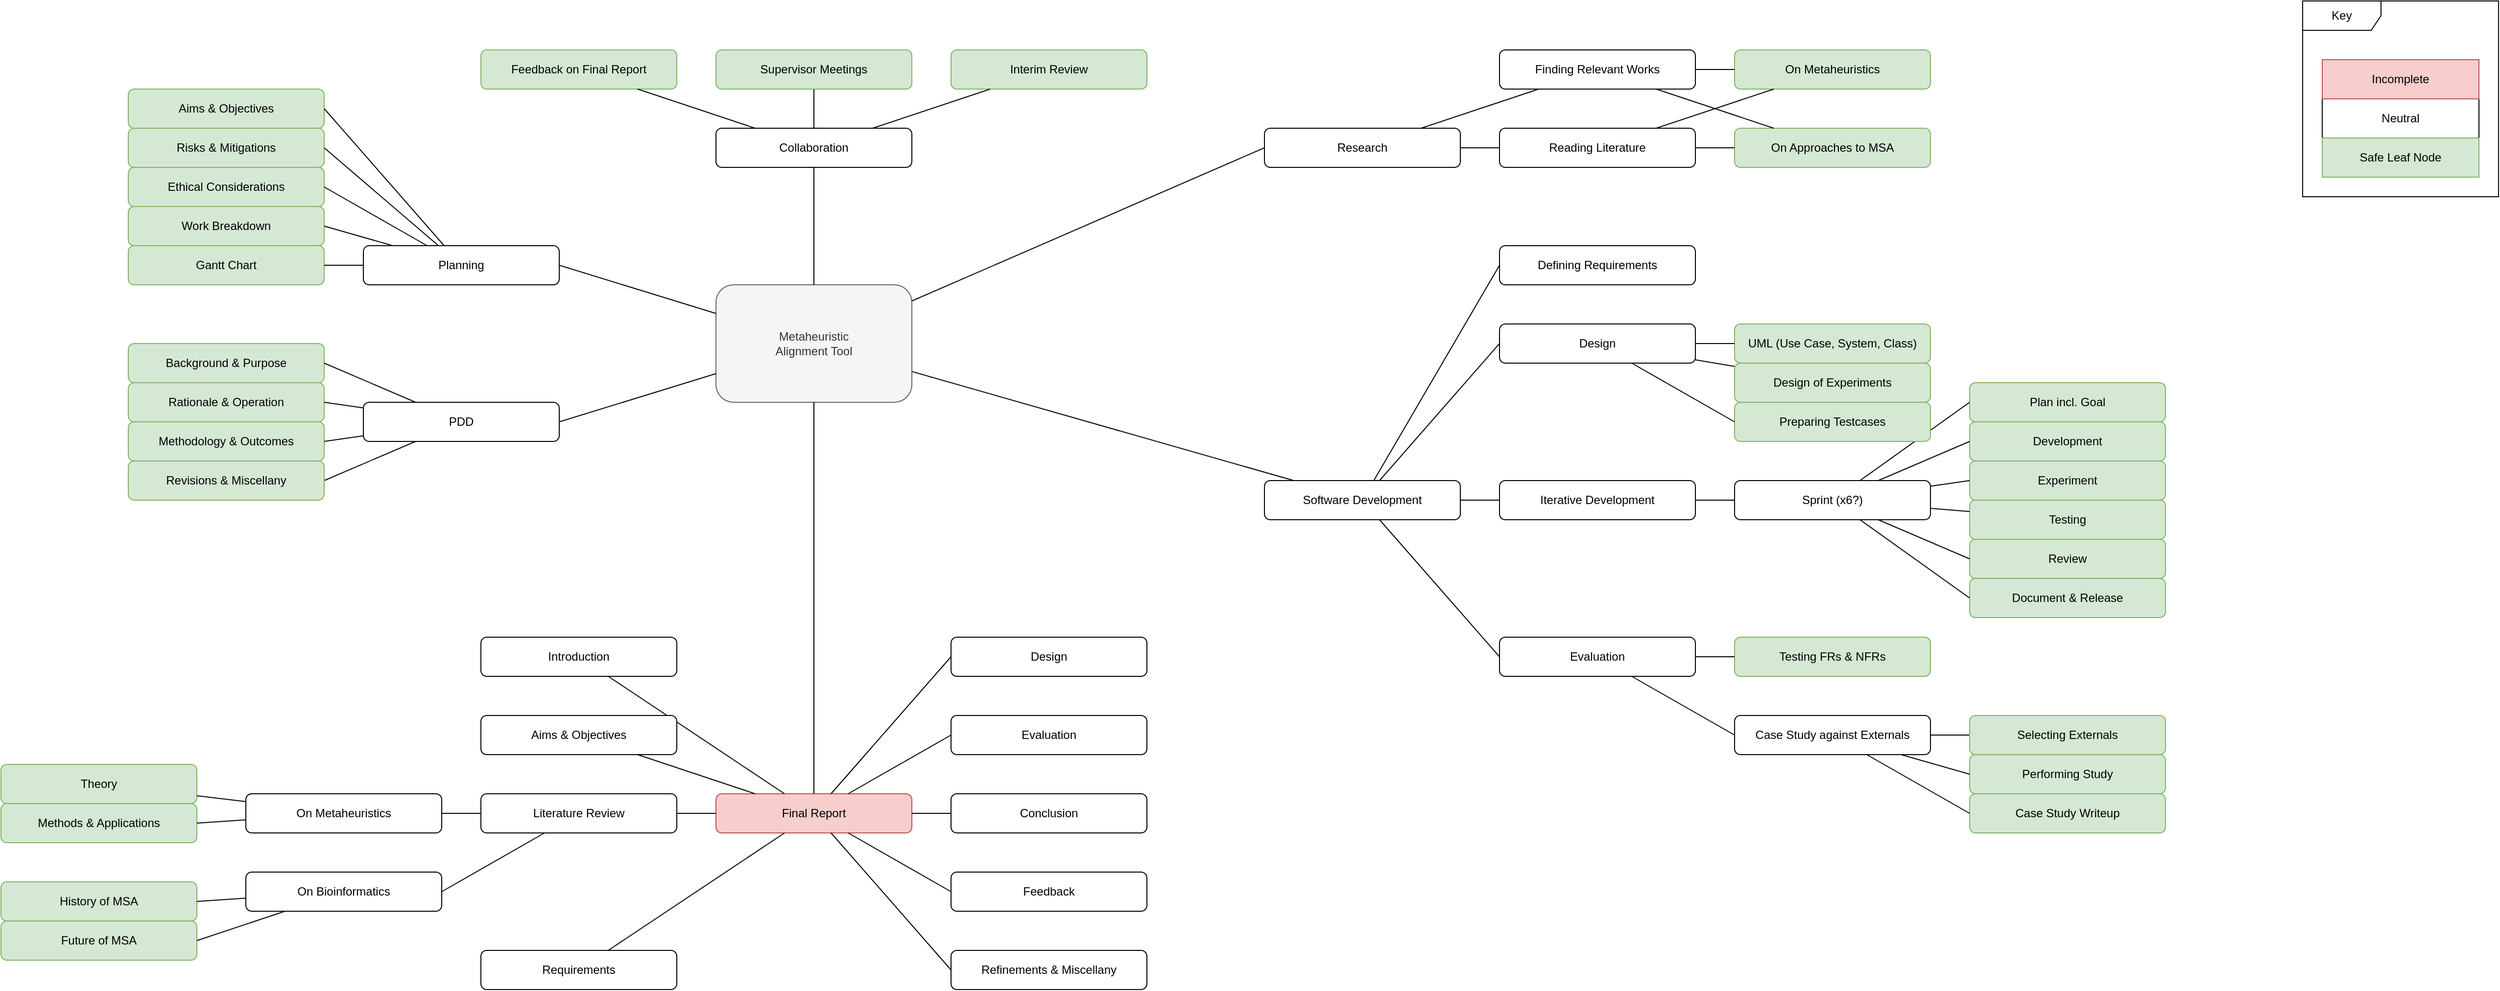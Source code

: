 <mxfile version="23.0.2" type="device">
  <diagram name="Page-1" id="MG5LI2uy3OAG8QXwMmSo">
    <mxGraphModel dx="2049" dy="2021" grid="1" gridSize="10" guides="1" tooltips="1" connect="1" arrows="1" fold="1" page="1" pageScale="1" pageWidth="1169" pageHeight="827" math="0" shadow="0">
      <root>
        <mxCell id="0" />
        <mxCell id="1" parent="0" />
        <mxCell id="G3nxdFLAYTbCHUNaFh7e-1" value="Software Development" style="rounded=1;whiteSpace=wrap;html=1;" parent="1" vertex="1">
          <mxGeometry x="1560" y="-280" width="200" height="40" as="geometry" />
        </mxCell>
        <mxCell id="G3nxdFLAYTbCHUNaFh7e-2" value="Metaheuristic&lt;br&gt;Alignment Tool" style="rounded=1;whiteSpace=wrap;html=1;fillColor=#f5f5f5;fontColor=#333333;strokeColor=#666666;" parent="1" vertex="1">
          <mxGeometry x="1000" y="-480" width="200" height="120" as="geometry" />
        </mxCell>
        <mxCell id="G3nxdFLAYTbCHUNaFh7e-3" value="" style="endArrow=none;html=1;rounded=0;" parent="1" source="G3nxdFLAYTbCHUNaFh7e-1" target="G3nxdFLAYTbCHUNaFh7e-2" edge="1">
          <mxGeometry width="50" height="50" relative="1" as="geometry">
            <mxPoint x="820" y="-180" as="sourcePoint" />
            <mxPoint x="870" y="-230" as="targetPoint" />
          </mxGeometry>
        </mxCell>
        <mxCell id="G3nxdFLAYTbCHUNaFh7e-4" value="Evaluation" style="rounded=1;whiteSpace=wrap;html=1;" parent="1" vertex="1">
          <mxGeometry x="1800" y="-120" width="200" height="40" as="geometry" />
        </mxCell>
        <mxCell id="G3nxdFLAYTbCHUNaFh7e-5" value="" style="endArrow=none;html=1;rounded=0;entryX=0;entryY=0.5;entryDx=0;entryDy=0;" parent="1" source="G3nxdFLAYTbCHUNaFh7e-1" target="G3nxdFLAYTbCHUNaFh7e-4" edge="1">
          <mxGeometry width="50" height="50" relative="1" as="geometry">
            <mxPoint x="1002" y="-330" as="sourcePoint" />
            <mxPoint x="1130" y="-281" as="targetPoint" />
          </mxGeometry>
        </mxCell>
        <mxCell id="G3nxdFLAYTbCHUNaFh7e-7" value="Case Study against Externals" style="rounded=1;whiteSpace=wrap;html=1;" parent="1" vertex="1">
          <mxGeometry x="2040" y="-40" width="200" height="40" as="geometry" />
        </mxCell>
        <mxCell id="G3nxdFLAYTbCHUNaFh7e-8" value="Testing FRs &amp;amp; NFRs" style="rounded=1;whiteSpace=wrap;html=1;fillColor=#d5e8d4;strokeColor=#82b366;" parent="1" vertex="1">
          <mxGeometry x="2040" y="-120" width="200" height="40" as="geometry" />
        </mxCell>
        <mxCell id="G3nxdFLAYTbCHUNaFh7e-9" value="" style="endArrow=none;html=1;rounded=0;exitX=0;exitY=0.5;exitDx=0;exitDy=0;" parent="1" source="G3nxdFLAYTbCHUNaFh7e-7" target="G3nxdFLAYTbCHUNaFh7e-4" edge="1">
          <mxGeometry width="50" height="50" relative="1" as="geometry">
            <mxPoint x="810" y="-280" as="sourcePoint" />
            <mxPoint x="860.0" y="-200" as="targetPoint" />
          </mxGeometry>
        </mxCell>
        <mxCell id="G3nxdFLAYTbCHUNaFh7e-12" value="Research" style="rounded=1;whiteSpace=wrap;html=1;" parent="1" vertex="1">
          <mxGeometry x="1560" y="-640" width="200" height="40" as="geometry" />
        </mxCell>
        <mxCell id="G3nxdFLAYTbCHUNaFh7e-13" value="Finding Relevant Works" style="rounded=1;whiteSpace=wrap;html=1;" parent="1" vertex="1">
          <mxGeometry x="1800" y="-720" width="200" height="40" as="geometry" />
        </mxCell>
        <mxCell id="G3nxdFLAYTbCHUNaFh7e-14" value="Reading Literature" style="rounded=1;whiteSpace=wrap;html=1;" parent="1" vertex="1">
          <mxGeometry x="1800" y="-640" width="200" height="40" as="geometry" />
        </mxCell>
        <mxCell id="G3nxdFLAYTbCHUNaFh7e-15" value="Literature Review" style="rounded=1;whiteSpace=wrap;html=1;" parent="1" vertex="1">
          <mxGeometry x="760" y="40" width="200" height="40" as="geometry" />
        </mxCell>
        <mxCell id="G3nxdFLAYTbCHUNaFh7e-16" value="" style="endArrow=none;html=1;rounded=0;entryX=0;entryY=0.5;entryDx=0;entryDy=0;" parent="1" source="G3nxdFLAYTbCHUNaFh7e-2" target="G3nxdFLAYTbCHUNaFh7e-12" edge="1">
          <mxGeometry width="50" height="50" relative="1" as="geometry">
            <mxPoint x="620" y="-330" as="sourcePoint" />
            <mxPoint x="670" y="-380" as="targetPoint" />
          </mxGeometry>
        </mxCell>
        <mxCell id="G3nxdFLAYTbCHUNaFh7e-17" value="" style="endArrow=none;html=1;rounded=0;" parent="1" source="G3nxdFLAYTbCHUNaFh7e-13" target="G3nxdFLAYTbCHUNaFh7e-12" edge="1">
          <mxGeometry width="50" height="50" relative="1" as="geometry">
            <mxPoint x="1540" y="350" as="sourcePoint" />
            <mxPoint x="1590" y="300" as="targetPoint" />
          </mxGeometry>
        </mxCell>
        <mxCell id="G3nxdFLAYTbCHUNaFh7e-18" value="" style="endArrow=none;html=1;rounded=0;" parent="1" source="G3nxdFLAYTbCHUNaFh7e-14" target="G3nxdFLAYTbCHUNaFh7e-12" edge="1">
          <mxGeometry width="50" height="50" relative="1" as="geometry">
            <mxPoint x="1143" y="30" as="sourcePoint" />
            <mxPoint x="1277" y="110" as="targetPoint" />
          </mxGeometry>
        </mxCell>
        <mxCell id="G3nxdFLAYTbCHUNaFh7e-19" value="" style="endArrow=none;html=1;rounded=0;" parent="1" source="G3nxdFLAYTbCHUNaFh7e-15" target="G3nxdFLAYTbCHUNaFh7e-67" edge="1">
          <mxGeometry width="50" height="50" relative="1" as="geometry">
            <mxPoint x="1963" y="280" as="sourcePoint" />
            <mxPoint x="2097" y="360" as="targetPoint" />
          </mxGeometry>
        </mxCell>
        <mxCell id="G3nxdFLAYTbCHUNaFh7e-20" value="" style="endArrow=none;html=1;rounded=0;" parent="1" source="G3nxdFLAYTbCHUNaFh7e-7" target="G3nxdFLAYTbCHUNaFh7e-21" edge="1">
          <mxGeometry width="50" height="50" relative="1" as="geometry">
            <mxPoint x="1380" y="-500" as="sourcePoint" />
            <mxPoint x="1040" y="-160" as="targetPoint" />
          </mxGeometry>
        </mxCell>
        <mxCell id="G3nxdFLAYTbCHUNaFh7e-21" value="Selecting Externals" style="rounded=1;whiteSpace=wrap;html=1;fillColor=#d5e8d4;strokeColor=#82b366;" parent="1" vertex="1">
          <mxGeometry x="2280" y="-40" width="200" height="40" as="geometry" />
        </mxCell>
        <mxCell id="G3nxdFLAYTbCHUNaFh7e-24" value="" style="endArrow=none;html=1;rounded=0;" parent="1" source="G3nxdFLAYTbCHUNaFh7e-8" target="G3nxdFLAYTbCHUNaFh7e-4" edge="1">
          <mxGeometry width="50" height="50" relative="1" as="geometry">
            <mxPoint x="760" y="-250" as="sourcePoint" />
            <mxPoint x="720.0" y="-236.667" as="targetPoint" />
          </mxGeometry>
        </mxCell>
        <mxCell id="G3nxdFLAYTbCHUNaFh7e-32" value="Sprint (x6?)" style="rounded=1;whiteSpace=wrap;html=1;" parent="1" vertex="1">
          <mxGeometry x="2040" y="-280" width="200" height="40" as="geometry" />
        </mxCell>
        <mxCell id="G3nxdFLAYTbCHUNaFh7e-41" value="Plan incl. Goal" style="rounded=1;whiteSpace=wrap;html=1;fillColor=#d5e8d4;strokeColor=#82b366;" parent="1" vertex="1">
          <mxGeometry x="2280" y="-380" width="200" height="40" as="geometry" />
        </mxCell>
        <mxCell id="G3nxdFLAYTbCHUNaFh7e-42" value="Development" style="rounded=1;whiteSpace=wrap;html=1;fillColor=#d5e8d4;strokeColor=#82b366;" parent="1" vertex="1">
          <mxGeometry x="2280" y="-340" width="200" height="40" as="geometry" />
        </mxCell>
        <mxCell id="G3nxdFLAYTbCHUNaFh7e-43" value="Testing" style="rounded=1;whiteSpace=wrap;html=1;fillColor=#d5e8d4;strokeColor=#82b366;" parent="1" vertex="1">
          <mxGeometry x="2280" y="-260" width="200" height="40" as="geometry" />
        </mxCell>
        <mxCell id="G3nxdFLAYTbCHUNaFh7e-44" value="Review" style="rounded=1;whiteSpace=wrap;html=1;fillColor=#d5e8d4;strokeColor=#82b366;" parent="1" vertex="1">
          <mxGeometry x="2280" y="-220" width="200" height="40" as="geometry" />
        </mxCell>
        <mxCell id="G3nxdFLAYTbCHUNaFh7e-45" value="Document &amp;amp; Release" style="rounded=1;whiteSpace=wrap;html=1;fillColor=#d5e8d4;strokeColor=#82b366;" parent="1" vertex="1">
          <mxGeometry x="2280" y="-180" width="200" height="40" as="geometry" />
        </mxCell>
        <mxCell id="G3nxdFLAYTbCHUNaFh7e-46" value="" style="endArrow=none;html=1;rounded=0;entryX=0;entryY=0.5;entryDx=0;entryDy=0;" parent="1" source="G3nxdFLAYTbCHUNaFh7e-32" target="G3nxdFLAYTbCHUNaFh7e-45" edge="1">
          <mxGeometry width="50" height="50" relative="1" as="geometry">
            <mxPoint x="2105" y="-270" as="sourcePoint" />
            <mxPoint x="2320" y="-360" as="targetPoint" />
          </mxGeometry>
        </mxCell>
        <mxCell id="G3nxdFLAYTbCHUNaFh7e-47" value="" style="endArrow=none;html=1;rounded=0;entryX=0;entryY=0.5;entryDx=0;entryDy=0;" parent="1" source="G3nxdFLAYTbCHUNaFh7e-32" target="G3nxdFLAYTbCHUNaFh7e-41" edge="1">
          <mxGeometry width="50" height="50" relative="1" as="geometry">
            <mxPoint x="2163" y="-270" as="sourcePoint" />
            <mxPoint x="2240" y="-380" as="targetPoint" />
          </mxGeometry>
        </mxCell>
        <mxCell id="G3nxdFLAYTbCHUNaFh7e-48" value="" style="endArrow=none;html=1;rounded=0;entryX=0;entryY=0.5;entryDx=0;entryDy=0;" parent="1" source="G3nxdFLAYTbCHUNaFh7e-32" target="G3nxdFLAYTbCHUNaFh7e-42" edge="1">
          <mxGeometry width="50" height="50" relative="1" as="geometry">
            <mxPoint x="2197" y="-270" as="sourcePoint" />
            <mxPoint x="2330" y="-310" as="targetPoint" />
          </mxGeometry>
        </mxCell>
        <mxCell id="G3nxdFLAYTbCHUNaFh7e-49" value="" style="endArrow=none;html=1;rounded=0;" parent="1" source="G3nxdFLAYTbCHUNaFh7e-32" target="G3nxdFLAYTbCHUNaFh7e-43" edge="1">
          <mxGeometry width="50" height="50" relative="1" as="geometry">
            <mxPoint x="2200" y="-280" as="sourcePoint" />
            <mxPoint x="2240" y="-280" as="targetPoint" />
          </mxGeometry>
        </mxCell>
        <mxCell id="G3nxdFLAYTbCHUNaFh7e-50" value="" style="endArrow=none;html=1;rounded=0;entryX=0;entryY=0.5;entryDx=0;entryDy=0;" parent="1" source="G3nxdFLAYTbCHUNaFh7e-32" target="G3nxdFLAYTbCHUNaFh7e-44" edge="1">
          <mxGeometry width="50" height="50" relative="1" as="geometry">
            <mxPoint x="2197" y="-230" as="sourcePoint" />
            <mxPoint x="2330" y="-190" as="targetPoint" />
          </mxGeometry>
        </mxCell>
        <mxCell id="G3nxdFLAYTbCHUNaFh7e-51" value="Design" style="rounded=1;whiteSpace=wrap;html=1;" parent="1" vertex="1">
          <mxGeometry x="1800" y="-440" width="200" height="40" as="geometry" />
        </mxCell>
        <mxCell id="G3nxdFLAYTbCHUNaFh7e-52" value="Defining Requirements" style="rounded=1;whiteSpace=wrap;html=1;" parent="1" vertex="1">
          <mxGeometry x="1800" y="-520" width="200" height="40" as="geometry" />
        </mxCell>
        <mxCell id="G3nxdFLAYTbCHUNaFh7e-53" value="" style="endArrow=none;html=1;rounded=0;exitX=0;exitY=0.5;exitDx=0;exitDy=0;" parent="1" source="G3nxdFLAYTbCHUNaFh7e-52" target="G3nxdFLAYTbCHUNaFh7e-1" edge="1">
          <mxGeometry width="50" height="50" relative="1" as="geometry">
            <mxPoint x="1880" y="-240" as="sourcePoint" />
            <mxPoint x="1930" y="-290" as="targetPoint" />
          </mxGeometry>
        </mxCell>
        <mxCell id="G3nxdFLAYTbCHUNaFh7e-54" value="" style="endArrow=none;html=1;rounded=0;exitX=0;exitY=0.5;exitDx=0;exitDy=0;" parent="1" source="G3nxdFLAYTbCHUNaFh7e-51" target="G3nxdFLAYTbCHUNaFh7e-1" edge="1">
          <mxGeometry width="50" height="50" relative="1" as="geometry">
            <mxPoint x="1600" y="-330" as="sourcePoint" />
            <mxPoint x="1620" y="-370" as="targetPoint" />
          </mxGeometry>
        </mxCell>
        <mxCell id="G3nxdFLAYTbCHUNaFh7e-55" value="Iterative Development" style="rounded=1;whiteSpace=wrap;html=1;" parent="1" vertex="1">
          <mxGeometry x="1800" y="-280" width="200" height="40" as="geometry" />
        </mxCell>
        <mxCell id="G3nxdFLAYTbCHUNaFh7e-56" value="" style="endArrow=none;html=1;rounded=0;exitX=0;exitY=0.5;exitDx=0;exitDy=0;" parent="1" source="G3nxdFLAYTbCHUNaFh7e-55" target="G3nxdFLAYTbCHUNaFh7e-1" edge="1">
          <mxGeometry width="50" height="50" relative="1" as="geometry">
            <mxPoint x="1665" y="-250" as="sourcePoint" />
            <mxPoint x="1635" y="-370" as="targetPoint" />
          </mxGeometry>
        </mxCell>
        <mxCell id="G3nxdFLAYTbCHUNaFh7e-57" value="" style="endArrow=none;html=1;rounded=0;" parent="1" source="G3nxdFLAYTbCHUNaFh7e-55" target="G3nxdFLAYTbCHUNaFh7e-32" edge="1">
          <mxGeometry width="50" height="50" relative="1" as="geometry">
            <mxPoint x="2506" y="-250" as="sourcePoint" />
            <mxPoint x="2040" y="-360.0" as="targetPoint" />
          </mxGeometry>
        </mxCell>
        <mxCell id="G3nxdFLAYTbCHUNaFh7e-65" value="Collaboration" style="rounded=1;whiteSpace=wrap;html=1;" parent="1" vertex="1">
          <mxGeometry x="1000" y="-640" width="200" height="40" as="geometry" />
        </mxCell>
        <mxCell id="G3nxdFLAYTbCHUNaFh7e-66" value="" style="endArrow=none;html=1;rounded=0;" parent="1" source="G3nxdFLAYTbCHUNaFh7e-65" target="G3nxdFLAYTbCHUNaFh7e-2" edge="1">
          <mxGeometry width="50" height="50" relative="1" as="geometry">
            <mxPoint x="726" y="-530" as="sourcePoint" />
            <mxPoint x="920" y="-445" as="targetPoint" />
          </mxGeometry>
        </mxCell>
        <mxCell id="G3nxdFLAYTbCHUNaFh7e-67" value="Final Report" style="rounded=1;whiteSpace=wrap;html=1;fillColor=#f8cecc;strokeColor=#b85450;" parent="1" vertex="1">
          <mxGeometry x="1000" y="40" width="200" height="40" as="geometry" />
        </mxCell>
        <mxCell id="G3nxdFLAYTbCHUNaFh7e-68" value="On Approaches to MSA" style="rounded=1;whiteSpace=wrap;html=1;fillColor=#d5e8d4;strokeColor=#82b366;" parent="1" vertex="1">
          <mxGeometry x="2040" y="-640" width="200" height="40" as="geometry" />
        </mxCell>
        <mxCell id="G3nxdFLAYTbCHUNaFh7e-69" value="On Metaheuristics" style="rounded=1;whiteSpace=wrap;html=1;fillColor=#d5e8d4;strokeColor=#82b366;" parent="1" vertex="1">
          <mxGeometry x="2040" y="-720" width="200" height="40" as="geometry" />
        </mxCell>
        <mxCell id="G3nxdFLAYTbCHUNaFh7e-70" value="" style="endArrow=none;html=1;rounded=0;" parent="1" source="G3nxdFLAYTbCHUNaFh7e-69" target="G3nxdFLAYTbCHUNaFh7e-13" edge="1">
          <mxGeometry width="50" height="50" relative="1" as="geometry">
            <mxPoint x="1110" y="-430" as="sourcePoint" />
            <mxPoint x="1110" y="-270" as="targetPoint" />
          </mxGeometry>
        </mxCell>
        <mxCell id="G3nxdFLAYTbCHUNaFh7e-71" value="" style="endArrow=none;html=1;rounded=0;" parent="1" source="G3nxdFLAYTbCHUNaFh7e-68" target="G3nxdFLAYTbCHUNaFh7e-13" edge="1">
          <mxGeometry width="50" height="50" relative="1" as="geometry">
            <mxPoint x="875" y="-550" as="sourcePoint" />
            <mxPoint x="905" y="-430" as="targetPoint" />
          </mxGeometry>
        </mxCell>
        <mxCell id="G3nxdFLAYTbCHUNaFh7e-72" value="" style="endArrow=none;html=1;rounded=0;" parent="1" source="G3nxdFLAYTbCHUNaFh7e-65" target="G3nxdFLAYTbCHUNaFh7e-73" edge="1">
          <mxGeometry width="50" height="50" relative="1" as="geometry">
            <mxPoint x="1210" y="-545" as="sourcePoint" />
            <mxPoint x="820" y="-490" as="targetPoint" />
          </mxGeometry>
        </mxCell>
        <mxCell id="G3nxdFLAYTbCHUNaFh7e-73" value="Supervisor Meetings" style="rounded=1;whiteSpace=wrap;html=1;fillColor=#d5e8d4;strokeColor=#82b366;" parent="1" vertex="1">
          <mxGeometry x="1000" y="-720" width="200" height="40" as="geometry" />
        </mxCell>
        <mxCell id="G3nxdFLAYTbCHUNaFh7e-74" value="Feedback on Final Report" style="rounded=1;whiteSpace=wrap;html=1;fillColor=#d5e8d4;strokeColor=#82b366;" parent="1" vertex="1">
          <mxGeometry x="760" y="-720" width="200" height="40" as="geometry" />
        </mxCell>
        <mxCell id="G3nxdFLAYTbCHUNaFh7e-75" value="" style="endArrow=none;html=1;rounded=0;" parent="1" source="G3nxdFLAYTbCHUNaFh7e-65" target="G3nxdFLAYTbCHUNaFh7e-74" edge="1">
          <mxGeometry width="50" height="50" relative="1" as="geometry">
            <mxPoint x="1040" y="-560" as="sourcePoint" />
            <mxPoint x="982" y="-630" as="targetPoint" />
          </mxGeometry>
        </mxCell>
        <mxCell id="G3nxdFLAYTbCHUNaFh7e-79" value="Experiment" style="rounded=1;whiteSpace=wrap;html=1;fillColor=#d5e8d4;strokeColor=#82b366;" parent="1" vertex="1">
          <mxGeometry x="2280" y="-300" width="200" height="40" as="geometry" />
        </mxCell>
        <mxCell id="G3nxdFLAYTbCHUNaFh7e-80" value="" style="endArrow=none;html=1;rounded=0;entryX=0;entryY=0.5;entryDx=0;entryDy=0;" parent="1" source="G3nxdFLAYTbCHUNaFh7e-32" target="G3nxdFLAYTbCHUNaFh7e-79" edge="1">
          <mxGeometry width="50" height="50" relative="1" as="geometry">
            <mxPoint x="2170" y="-270" as="sourcePoint" />
            <mxPoint x="2250" y="-310" as="targetPoint" />
          </mxGeometry>
        </mxCell>
        <mxCell id="G3nxdFLAYTbCHUNaFh7e-81" value="Interim Review" style="rounded=1;whiteSpace=wrap;html=1;fillColor=#d5e8d4;strokeColor=#82b366;" parent="1" vertex="1">
          <mxGeometry x="1240" y="-720" width="200" height="40" as="geometry" />
        </mxCell>
        <mxCell id="G3nxdFLAYTbCHUNaFh7e-82" value="" style="endArrow=none;html=1;rounded=0;" parent="1" source="G3nxdFLAYTbCHUNaFh7e-65" target="G3nxdFLAYTbCHUNaFh7e-81" edge="1">
          <mxGeometry width="50" height="50" relative="1" as="geometry">
            <mxPoint x="1010" y="-550" as="sourcePoint" />
            <mxPoint x="970" y="-550" as="targetPoint" />
          </mxGeometry>
        </mxCell>
        <mxCell id="G3nxdFLAYTbCHUNaFh7e-85" value="" style="endArrow=none;html=1;rounded=0;" parent="1" source="G3nxdFLAYTbCHUNaFh7e-67" target="G3nxdFLAYTbCHUNaFh7e-87" edge="1">
          <mxGeometry width="50" height="50" relative="1" as="geometry">
            <mxPoint x="2660" y="20" as="sourcePoint" />
            <mxPoint x="2520" y="210" as="targetPoint" />
          </mxGeometry>
        </mxCell>
        <mxCell id="G3nxdFLAYTbCHUNaFh7e-87" value="Introduction" style="rounded=1;whiteSpace=wrap;html=1;" parent="1" vertex="1">
          <mxGeometry x="760" y="-120" width="200" height="40" as="geometry" />
        </mxCell>
        <mxCell id="G3nxdFLAYTbCHUNaFh7e-88" value="PDD" style="rounded=1;whiteSpace=wrap;html=1;" parent="1" vertex="1">
          <mxGeometry x="640" y="-360" width="200" height="40" as="geometry" />
        </mxCell>
        <mxCell id="G3nxdFLAYTbCHUNaFh7e-92" value="" style="endArrow=none;html=1;rounded=0;exitX=1;exitY=0.5;exitDx=0;exitDy=0;" parent="1" source="6WMuvclhTFSew641T1Q7-1" target="G3nxdFLAYTbCHUNaFh7e-15" edge="1">
          <mxGeometry width="50" height="50" relative="1" as="geometry">
            <mxPoint x="690" y="-46" as="sourcePoint" />
            <mxPoint x="390" y="244" as="targetPoint" />
          </mxGeometry>
        </mxCell>
        <mxCell id="G3nxdFLAYTbCHUNaFh7e-93" value="" style="endArrow=none;html=1;rounded=0;exitX=1;exitY=0.5;exitDx=0;exitDy=0;" parent="1" source="6WMuvclhTFSew641T1Q7-2" target="G3nxdFLAYTbCHUNaFh7e-15" edge="1">
          <mxGeometry width="50" height="50" relative="1" as="geometry">
            <mxPoint x="830" y="194" as="sourcePoint" />
            <mxPoint x="634" y="284" as="targetPoint" />
          </mxGeometry>
        </mxCell>
        <mxCell id="G3nxdFLAYTbCHUNaFh7e-95" value="Key" style="shape=umlFrame;whiteSpace=wrap;html=1;pointerEvents=0;width=80;height=30;" parent="1" vertex="1">
          <mxGeometry x="2620" y="-770" width="200" height="200" as="geometry" />
        </mxCell>
        <mxCell id="G3nxdFLAYTbCHUNaFh7e-97" value="Neutral" style="rounded=0;whiteSpace=wrap;html=1;" parent="1" vertex="1">
          <mxGeometry x="2640" y="-670" width="160" height="40" as="geometry" />
        </mxCell>
        <mxCell id="G3nxdFLAYTbCHUNaFh7e-96" value="Incomplete" style="rounded=0;whiteSpace=wrap;html=1;fillColor=#f8cecc;strokeColor=#b85450;" parent="1" vertex="1">
          <mxGeometry x="2640" y="-710" width="160" height="40" as="geometry" />
        </mxCell>
        <mxCell id="G3nxdFLAYTbCHUNaFh7e-98" value="Safe Leaf Node" style="rounded=0;whiteSpace=wrap;html=1;fillColor=#d5e8d4;strokeColor=#82b366;" parent="1" vertex="1">
          <mxGeometry x="2640" y="-630" width="160" height="40" as="geometry" />
        </mxCell>
        <mxCell id="6WMuvclhTFSew641T1Q7-1" value="On Metaheuristics" style="rounded=1;whiteSpace=wrap;html=1;" parent="1" vertex="1">
          <mxGeometry x="520" y="40" width="200" height="40" as="geometry" />
        </mxCell>
        <mxCell id="6WMuvclhTFSew641T1Q7-2" value="On Bioinformatics" style="rounded=1;whiteSpace=wrap;html=1;" parent="1" vertex="1">
          <mxGeometry x="520" y="120" width="200" height="40" as="geometry" />
        </mxCell>
        <mxCell id="6WMuvclhTFSew641T1Q7-3" value="Theory" style="rounded=1;whiteSpace=wrap;html=1;fillColor=#d5e8d4;strokeColor=#82b366;" parent="1" vertex="1">
          <mxGeometry x="270" y="10" width="200" height="40" as="geometry" />
        </mxCell>
        <mxCell id="6WMuvclhTFSew641T1Q7-4" value="Methods &amp;amp; Applications" style="rounded=1;whiteSpace=wrap;html=1;fillColor=#d5e8d4;strokeColor=#82b366;" parent="1" vertex="1">
          <mxGeometry x="270" y="50" width="200" height="40" as="geometry" />
        </mxCell>
        <mxCell id="6WMuvclhTFSew641T1Q7-5" value="" style="endArrow=none;html=1;rounded=0;" parent="1" source="6WMuvclhTFSew641T1Q7-3" target="6WMuvclhTFSew641T1Q7-1" edge="1">
          <mxGeometry width="50" height="50" relative="1" as="geometry">
            <mxPoint x="380" y="110" as="sourcePoint" />
            <mxPoint x="380" y="230" as="targetPoint" />
          </mxGeometry>
        </mxCell>
        <mxCell id="6WMuvclhTFSew641T1Q7-6" value="" style="endArrow=none;html=1;rounded=0;exitX=1;exitY=0.5;exitDx=0;exitDy=0;" parent="1" source="6WMuvclhTFSew641T1Q7-4" target="6WMuvclhTFSew641T1Q7-1" edge="1">
          <mxGeometry width="50" height="50" relative="1" as="geometry">
            <mxPoint x="308" y="-90" as="sourcePoint" />
            <mxPoint x="372" y="70" as="targetPoint" />
          </mxGeometry>
        </mxCell>
        <mxCell id="6WMuvclhTFSew641T1Q7-8" value="History of MSA" style="rounded=1;whiteSpace=wrap;html=1;fillColor=#d5e8d4;strokeColor=#82b366;" parent="1" vertex="1">
          <mxGeometry x="270" y="130" width="200" height="40" as="geometry" />
        </mxCell>
        <mxCell id="6WMuvclhTFSew641T1Q7-9" value="Future of MSA" style="rounded=1;whiteSpace=wrap;html=1;fillColor=#d5e8d4;strokeColor=#82b366;" parent="1" vertex="1">
          <mxGeometry x="270" y="170" width="200" height="40" as="geometry" />
        </mxCell>
        <mxCell id="6WMuvclhTFSew641T1Q7-11" value="" style="endArrow=none;html=1;rounded=0;exitX=1;exitY=0.5;exitDx=0;exitDy=0;" parent="1" source="6WMuvclhTFSew641T1Q7-8" target="6WMuvclhTFSew641T1Q7-2" edge="1">
          <mxGeometry width="50" height="50" relative="1" as="geometry">
            <mxPoint x="883" y="37" as="sourcePoint" />
            <mxPoint x="777" y="117" as="targetPoint" />
          </mxGeometry>
        </mxCell>
        <mxCell id="6WMuvclhTFSew641T1Q7-12" value="" style="endArrow=none;html=1;rounded=0;exitX=1;exitY=0.5;exitDx=0;exitDy=0;" parent="1" source="6WMuvclhTFSew641T1Q7-9" target="6WMuvclhTFSew641T1Q7-2" edge="1">
          <mxGeometry width="50" height="50" relative="1" as="geometry">
            <mxPoint x="970" y="110" as="sourcePoint" />
            <mxPoint x="850" y="125" as="targetPoint" />
          </mxGeometry>
        </mxCell>
        <mxCell id="6WMuvclhTFSew641T1Q7-13" value="" style="endArrow=none;html=1;rounded=0;" parent="1" source="G3nxdFLAYTbCHUNaFh7e-14" target="G3nxdFLAYTbCHUNaFh7e-69" edge="1">
          <mxGeometry width="50" height="50" relative="1" as="geometry">
            <mxPoint x="902" y="-710" as="sourcePoint" />
            <mxPoint x="758" y="-650" as="targetPoint" />
          </mxGeometry>
        </mxCell>
        <mxCell id="6WMuvclhTFSew641T1Q7-14" value="" style="endArrow=none;html=1;rounded=0;" parent="1" source="G3nxdFLAYTbCHUNaFh7e-14" target="G3nxdFLAYTbCHUNaFh7e-68" edge="1">
          <mxGeometry width="50" height="50" relative="1" as="geometry">
            <mxPoint x="1130" y="-670" as="sourcePoint" />
            <mxPoint x="1010" y="-710" as="targetPoint" />
          </mxGeometry>
        </mxCell>
        <mxCell id="6WMuvclhTFSew641T1Q7-15" value="Aims &amp;amp; Objectives" style="rounded=1;whiteSpace=wrap;html=1;fillColor=#d5e8d4;strokeColor=#82b366;" parent="1" vertex="1">
          <mxGeometry x="400" y="-680" width="200" height="40" as="geometry" />
        </mxCell>
        <mxCell id="6WMuvclhTFSew641T1Q7-16" value="" style="endArrow=none;html=1;rounded=0;exitX=1;exitY=0.5;exitDx=0;exitDy=0;" parent="1" source="6WMuvclhTFSew641T1Q7-15" target="6WMuvclhTFSew641T1Q7-23" edge="1">
          <mxGeometry width="50" height="50" relative="1" as="geometry">
            <mxPoint x="1090" y="115" as="sourcePoint" />
            <mxPoint x="1310" y="126" as="targetPoint" />
          </mxGeometry>
        </mxCell>
        <mxCell id="6WMuvclhTFSew641T1Q7-17" value="Gantt Chart" style="rounded=1;whiteSpace=wrap;html=1;fillColor=#d5e8d4;strokeColor=#82b366;" parent="1" vertex="1">
          <mxGeometry x="400" y="-520" width="200" height="40" as="geometry" />
        </mxCell>
        <mxCell id="6WMuvclhTFSew641T1Q7-18" value="" style="endArrow=none;html=1;rounded=0;exitX=1;exitY=0.5;exitDx=0;exitDy=0;" parent="1" source="6WMuvclhTFSew641T1Q7-17" target="6WMuvclhTFSew641T1Q7-23" edge="1">
          <mxGeometry width="50" height="50" relative="1" as="geometry">
            <mxPoint x="930" y="-350" as="sourcePoint" />
            <mxPoint x="1050" y="-310" as="targetPoint" />
          </mxGeometry>
        </mxCell>
        <mxCell id="6WMuvclhTFSew641T1Q7-22" value="" style="endArrow=none;html=1;rounded=0;" parent="1" source="G3nxdFLAYTbCHUNaFh7e-67" target="G3nxdFLAYTbCHUNaFh7e-2" edge="1">
          <mxGeometry width="50" height="50" relative="1" as="geometry">
            <mxPoint x="710" y="-330" as="sourcePoint" />
            <mxPoint x="681.667" y="-500.0" as="targetPoint" />
          </mxGeometry>
        </mxCell>
        <mxCell id="6WMuvclhTFSew641T1Q7-23" value="Planning" style="rounded=1;whiteSpace=wrap;html=1;" parent="1" vertex="1">
          <mxGeometry x="640" y="-520" width="200" height="40" as="geometry" />
        </mxCell>
        <mxCell id="6WMuvclhTFSew641T1Q7-24" value="" style="endArrow=none;html=1;rounded=0;exitX=1;exitY=0.5;exitDx=0;exitDy=0;" parent="1" source="6WMuvclhTFSew641T1Q7-23" target="G3nxdFLAYTbCHUNaFh7e-2" edge="1">
          <mxGeometry width="50" height="50" relative="1" as="geometry">
            <mxPoint x="750" y="-330" as="sourcePoint" />
            <mxPoint x="720" y="-520.0" as="targetPoint" />
          </mxGeometry>
        </mxCell>
        <mxCell id="6WMuvclhTFSew641T1Q7-25" value="Evaluation" style="rounded=1;whiteSpace=wrap;html=1;" parent="1" vertex="1">
          <mxGeometry x="1240" y="-40" width="200" height="40" as="geometry" />
        </mxCell>
        <mxCell id="6WMuvclhTFSew641T1Q7-27" value="Performing Study" style="rounded=1;whiteSpace=wrap;html=1;fillColor=#d5e8d4;strokeColor=#82b366;" parent="1" vertex="1">
          <mxGeometry x="2280" width="200" height="40" as="geometry" />
        </mxCell>
        <mxCell id="6WMuvclhTFSew641T1Q7-28" value="" style="endArrow=none;html=1;rounded=0;entryX=0;entryY=0.5;entryDx=0;entryDy=0;" parent="1" source="G3nxdFLAYTbCHUNaFh7e-7" target="6WMuvclhTFSew641T1Q7-27" edge="1">
          <mxGeometry width="50" height="50" relative="1" as="geometry">
            <mxPoint x="2250" y="-10" as="sourcePoint" />
            <mxPoint x="2330" y="-10" as="targetPoint" />
          </mxGeometry>
        </mxCell>
        <mxCell id="6WMuvclhTFSew641T1Q7-29" value="Case Study Writeup" style="rounded=1;whiteSpace=wrap;html=1;fillColor=#d5e8d4;strokeColor=#82b366;" parent="1" vertex="1">
          <mxGeometry x="2280" y="40" width="200" height="40" as="geometry" />
        </mxCell>
        <mxCell id="6WMuvclhTFSew641T1Q7-30" value="" style="endArrow=none;html=1;rounded=0;entryX=0;entryY=0.5;entryDx=0;entryDy=0;" parent="1" source="G3nxdFLAYTbCHUNaFh7e-7" target="6WMuvclhTFSew641T1Q7-29" edge="1">
          <mxGeometry width="50" height="50" relative="1" as="geometry">
            <mxPoint x="2220" y="10" as="sourcePoint" />
            <mxPoint x="2360" y="50" as="targetPoint" />
          </mxGeometry>
        </mxCell>
        <mxCell id="6WMuvclhTFSew641T1Q7-36" value="UML (Use Case, System, Class)" style="rounded=1;whiteSpace=wrap;html=1;fillColor=#d5e8d4;strokeColor=#82b366;" parent="1" vertex="1">
          <mxGeometry x="2040" y="-440" width="200" height="40" as="geometry" />
        </mxCell>
        <mxCell id="6WMuvclhTFSew641T1Q7-39" value="Preparing Testcases" style="rounded=1;whiteSpace=wrap;html=1;fillColor=#d5e8d4;strokeColor=#82b366;" parent="1" vertex="1">
          <mxGeometry x="2040" y="-360" width="200" height="40" as="geometry" />
        </mxCell>
        <mxCell id="6WMuvclhTFSew641T1Q7-40" value="Design of Experiments" style="rounded=1;whiteSpace=wrap;html=1;fillColor=#d5e8d4;strokeColor=#82b366;" parent="1" vertex="1">
          <mxGeometry x="2040" y="-400" width="200" height="40" as="geometry" />
        </mxCell>
        <mxCell id="6WMuvclhTFSew641T1Q7-41" value="" style="endArrow=none;html=1;rounded=0;exitX=0;exitY=0.5;exitDx=0;exitDy=0;" parent="1" source="6WMuvclhTFSew641T1Q7-36" target="G3nxdFLAYTbCHUNaFh7e-51" edge="1">
          <mxGeometry width="50" height="50" relative="1" as="geometry">
            <mxPoint x="2090" y="-490" as="sourcePoint" />
            <mxPoint x="2010" y="-490" as="targetPoint" />
          </mxGeometry>
        </mxCell>
        <mxCell id="6WMuvclhTFSew641T1Q7-42" value="" style="endArrow=none;html=1;rounded=0;" parent="1" source="6WMuvclhTFSew641T1Q7-40" target="G3nxdFLAYTbCHUNaFh7e-51" edge="1">
          <mxGeometry width="50" height="50" relative="1" as="geometry">
            <mxPoint x="2090" y="-410" as="sourcePoint" />
            <mxPoint x="2000" y="-390" as="targetPoint" />
          </mxGeometry>
        </mxCell>
        <mxCell id="6WMuvclhTFSew641T1Q7-43" value="" style="endArrow=none;html=1;rounded=0;exitX=0;exitY=0.5;exitDx=0;exitDy=0;" parent="1" source="6WMuvclhTFSew641T1Q7-39" target="G3nxdFLAYTbCHUNaFh7e-51" edge="1">
          <mxGeometry width="50" height="50" relative="1" as="geometry">
            <mxPoint x="2090" y="-370" as="sourcePoint" />
            <mxPoint x="2010" y="-370" as="targetPoint" />
          </mxGeometry>
        </mxCell>
        <mxCell id="6WMuvclhTFSew641T1Q7-48" value="" style="endArrow=none;html=1;rounded=0;exitX=1;exitY=0.5;exitDx=0;exitDy=0;" parent="1" source="G3nxdFLAYTbCHUNaFh7e-88" target="G3nxdFLAYTbCHUNaFh7e-2" edge="1">
          <mxGeometry width="50" height="50" relative="1" as="geometry">
            <mxPoint x="1110" y="-410" as="sourcePoint" />
            <mxPoint x="792.5" y="-500.0" as="targetPoint" />
          </mxGeometry>
        </mxCell>
        <mxCell id="6WMuvclhTFSew641T1Q7-50" value="Risks &amp;amp; Mitigations" style="rounded=1;whiteSpace=wrap;html=1;fillColor=#d5e8d4;strokeColor=#82b366;" parent="1" vertex="1">
          <mxGeometry x="400" y="-640" width="200" height="40" as="geometry" />
        </mxCell>
        <mxCell id="6WMuvclhTFSew641T1Q7-52" value="Ethical Considerations" style="rounded=1;whiteSpace=wrap;html=1;fillColor=#d5e8d4;strokeColor=#82b366;" parent="1" vertex="1">
          <mxGeometry x="400" y="-600" width="200" height="40" as="geometry" />
        </mxCell>
        <mxCell id="6WMuvclhTFSew641T1Q7-53" value="" style="endArrow=none;html=1;rounded=0;exitX=1;exitY=0.5;exitDx=0;exitDy=0;" parent="1" source="6WMuvclhTFSew641T1Q7-52" target="6WMuvclhTFSew641T1Q7-23" edge="1">
          <mxGeometry width="50" height="50" relative="1" as="geometry">
            <mxPoint x="610" y="-450" as="sourcePoint" />
            <mxPoint x="650" y="-450" as="targetPoint" />
          </mxGeometry>
        </mxCell>
        <mxCell id="6WMuvclhTFSew641T1Q7-54" value="Work Breakdown" style="rounded=1;whiteSpace=wrap;html=1;fillColor=#d5e8d4;strokeColor=#82b366;" parent="1" vertex="1">
          <mxGeometry x="400" y="-560" width="200" height="40" as="geometry" />
        </mxCell>
        <mxCell id="6WMuvclhTFSew641T1Q7-55" value="" style="endArrow=none;html=1;rounded=0;exitX=1;exitY=0.5;exitDx=0;exitDy=0;" parent="1" source="6WMuvclhTFSew641T1Q7-54" target="6WMuvclhTFSew641T1Q7-23" edge="1">
          <mxGeometry width="50" height="50" relative="1" as="geometry">
            <mxPoint x="610" y="-427" as="sourcePoint" />
            <mxPoint x="650" y="-433" as="targetPoint" />
          </mxGeometry>
        </mxCell>
        <mxCell id="6WMuvclhTFSew641T1Q7-56" value="" style="endArrow=none;html=1;rounded=0;exitX=1;exitY=0.5;exitDx=0;exitDy=0;" parent="1" source="6WMuvclhTFSew641T1Q7-50" target="6WMuvclhTFSew641T1Q7-23" edge="1">
          <mxGeometry width="50" height="50" relative="1" as="geometry">
            <mxPoint x="610" y="-650" as="sourcePoint" />
            <mxPoint x="736" y="-470" as="targetPoint" />
          </mxGeometry>
        </mxCell>
        <mxCell id="6WMuvclhTFSew641T1Q7-57" value="" style="endArrow=none;html=1;rounded=0;entryX=0;entryY=0.5;entryDx=0;entryDy=0;" parent="1" source="G3nxdFLAYTbCHUNaFh7e-67" target="6WMuvclhTFSew641T1Q7-25" edge="1">
          <mxGeometry width="50" height="50" relative="1" as="geometry">
            <mxPoint x="1690" y="470" as="sourcePoint" />
            <mxPoint x="1650" y="470" as="targetPoint" />
          </mxGeometry>
        </mxCell>
        <mxCell id="6WMuvclhTFSew641T1Q7-58" value="Background &amp;amp; Purpose" style="rounded=1;whiteSpace=wrap;html=1;fillColor=#d5e8d4;strokeColor=#82b366;" parent="1" vertex="1">
          <mxGeometry x="400" y="-420" width="200" height="40" as="geometry" />
        </mxCell>
        <mxCell id="6WMuvclhTFSew641T1Q7-59" value="Rationale &amp;amp; Operation" style="rounded=1;whiteSpace=wrap;html=1;fillColor=#d5e8d4;strokeColor=#82b366;" parent="1" vertex="1">
          <mxGeometry x="400" y="-380" width="200" height="40" as="geometry" />
        </mxCell>
        <mxCell id="6WMuvclhTFSew641T1Q7-61" value="Methodology &amp;amp; Outcomes" style="rounded=1;whiteSpace=wrap;html=1;fillColor=#d5e8d4;strokeColor=#82b366;" parent="1" vertex="1">
          <mxGeometry x="400" y="-340" width="200" height="40" as="geometry" />
        </mxCell>
        <mxCell id="6WMuvclhTFSew641T1Q7-62" value="" style="endArrow=none;html=1;rounded=0;exitX=1;exitY=0.5;exitDx=0;exitDy=0;" parent="1" source="6WMuvclhTFSew641T1Q7-58" target="G3nxdFLAYTbCHUNaFh7e-88" edge="1">
          <mxGeometry width="50" height="50" relative="1" as="geometry">
            <mxPoint x="760" y="-250" as="sourcePoint" />
            <mxPoint x="810" y="-300" as="targetPoint" />
          </mxGeometry>
        </mxCell>
        <mxCell id="6WMuvclhTFSew641T1Q7-63" value="" style="endArrow=none;html=1;rounded=0;exitX=1;exitY=0.5;exitDx=0;exitDy=0;" parent="1" source="6WMuvclhTFSew641T1Q7-59" target="G3nxdFLAYTbCHUNaFh7e-88" edge="1">
          <mxGeometry width="50" height="50" relative="1" as="geometry">
            <mxPoint x="530" y="-390" as="sourcePoint" />
            <mxPoint x="650" y="-390" as="targetPoint" />
          </mxGeometry>
        </mxCell>
        <mxCell id="6WMuvclhTFSew641T1Q7-64" value="" style="endArrow=none;html=1;rounded=0;exitX=1;exitY=0.5;exitDx=0;exitDy=0;" parent="1" source="6WMuvclhTFSew641T1Q7-61" target="G3nxdFLAYTbCHUNaFh7e-88" edge="1">
          <mxGeometry width="50" height="50" relative="1" as="geometry">
            <mxPoint x="530" y="-362" as="sourcePoint" />
            <mxPoint x="650" y="-377" as="targetPoint" />
          </mxGeometry>
        </mxCell>
        <mxCell id="6WMuvclhTFSew641T1Q7-65" value="" style="endArrow=none;html=1;rounded=0;" parent="1" target="G3nxdFLAYTbCHUNaFh7e-88" edge="1">
          <mxGeometry width="50" height="50" relative="1" as="geometry">
            <mxPoint x="600" y="-280" as="sourcePoint" />
            <mxPoint x="680" y="-330" as="targetPoint" />
          </mxGeometry>
        </mxCell>
        <mxCell id="6WMuvclhTFSew641T1Q7-66" value="Revisions &amp;amp; Miscellany" style="rounded=1;whiteSpace=wrap;html=1;fillColor=#d5e8d4;strokeColor=#82b366;" parent="1" vertex="1">
          <mxGeometry x="400" y="-300" width="200" height="40" as="geometry" />
        </mxCell>
        <mxCell id="BqUgfC9sZgXFIwKBwUk5-1" value="Aims &amp;amp; Objectives" style="rounded=1;whiteSpace=wrap;html=1;" vertex="1" parent="1">
          <mxGeometry x="760" y="-40" width="200" height="40" as="geometry" />
        </mxCell>
        <mxCell id="BqUgfC9sZgXFIwKBwUk5-3" value="" style="endArrow=none;html=1;rounded=0;" edge="1" parent="1" source="BqUgfC9sZgXFIwKBwUk5-1" target="G3nxdFLAYTbCHUNaFh7e-67">
          <mxGeometry width="50" height="50" relative="1" as="geometry">
            <mxPoint x="2005" y="100" as="sourcePoint" />
            <mxPoint x="1785" y="20" as="targetPoint" />
          </mxGeometry>
        </mxCell>
        <mxCell id="BqUgfC9sZgXFIwKBwUk5-4" value="Requirements" style="rounded=1;whiteSpace=wrap;html=1;" vertex="1" parent="1">
          <mxGeometry x="760" y="200" width="200" height="40" as="geometry" />
        </mxCell>
        <mxCell id="BqUgfC9sZgXFIwKBwUk5-5" value="" style="endArrow=none;html=1;rounded=0;" edge="1" parent="1" source="BqUgfC9sZgXFIwKBwUk5-4" target="G3nxdFLAYTbCHUNaFh7e-67">
          <mxGeometry width="50" height="50" relative="1" as="geometry">
            <mxPoint x="2065" y="450" as="sourcePoint" />
            <mxPoint x="1845" y="370" as="targetPoint" />
          </mxGeometry>
        </mxCell>
        <mxCell id="BqUgfC9sZgXFIwKBwUk5-6" value="" style="endArrow=none;html=1;rounded=0;exitX=0;exitY=0.5;exitDx=0;exitDy=0;" edge="1" parent="1" source="BqUgfC9sZgXFIwKBwUk5-7" target="G3nxdFLAYTbCHUNaFh7e-67">
          <mxGeometry width="50" height="50" relative="1" as="geometry">
            <mxPoint x="1540" y="550" as="sourcePoint" />
            <mxPoint x="1795" y="370" as="targetPoint" />
          </mxGeometry>
        </mxCell>
        <mxCell id="BqUgfC9sZgXFIwKBwUk5-7" value="Design" style="rounded=1;whiteSpace=wrap;html=1;" vertex="1" parent="1">
          <mxGeometry x="1240" y="-120" width="200" height="40" as="geometry" />
        </mxCell>
        <mxCell id="BqUgfC9sZgXFIwKBwUk5-9" value="Conclusion" style="rounded=1;whiteSpace=wrap;html=1;" vertex="1" parent="1">
          <mxGeometry x="1240" y="40" width="200" height="40" as="geometry" />
        </mxCell>
        <mxCell id="BqUgfC9sZgXFIwKBwUk5-10" value="Feedback" style="rounded=1;whiteSpace=wrap;html=1;" vertex="1" parent="1">
          <mxGeometry x="1240" y="120" width="200" height="40" as="geometry" />
        </mxCell>
        <mxCell id="BqUgfC9sZgXFIwKBwUk5-11" value="Refinements &amp;amp; Miscellany" style="rounded=1;whiteSpace=wrap;html=1;" vertex="1" parent="1">
          <mxGeometry x="1240" y="200" width="200" height="40" as="geometry" />
        </mxCell>
        <mxCell id="BqUgfC9sZgXFIwKBwUk5-12" value="" style="endArrow=none;html=1;rounded=0;exitX=0;exitY=0.5;exitDx=0;exitDy=0;" edge="1" parent="1" source="BqUgfC9sZgXFIwKBwUk5-10" target="G3nxdFLAYTbCHUNaFh7e-67">
          <mxGeometry width="50" height="50" relative="1" as="geometry">
            <mxPoint x="1595" y="610" as="sourcePoint" />
            <mxPoint x="1775" y="370" as="targetPoint" />
          </mxGeometry>
        </mxCell>
        <mxCell id="BqUgfC9sZgXFIwKBwUk5-13" value="" style="endArrow=none;html=1;rounded=0;exitX=0;exitY=0.5;exitDx=0;exitDy=0;exitPerimeter=0;" edge="1" parent="1" source="BqUgfC9sZgXFIwKBwUk5-11" target="G3nxdFLAYTbCHUNaFh7e-67">
          <mxGeometry width="50" height="50" relative="1" as="geometry">
            <mxPoint x="1799" y="720" as="sourcePoint" />
            <mxPoint x="1791" y="370" as="targetPoint" />
          </mxGeometry>
        </mxCell>
        <mxCell id="BqUgfC9sZgXFIwKBwUk5-14" value="" style="endArrow=none;html=1;rounded=0;exitX=0;exitY=0.5;exitDx=0;exitDy=0;" edge="1" parent="1" source="BqUgfC9sZgXFIwKBwUk5-9" target="G3nxdFLAYTbCHUNaFh7e-67">
          <mxGeometry width="50" height="50" relative="1" as="geometry">
            <mxPoint x="1939" y="610" as="sourcePoint" />
            <mxPoint x="1801" y="370" as="targetPoint" />
          </mxGeometry>
        </mxCell>
      </root>
    </mxGraphModel>
  </diagram>
</mxfile>
